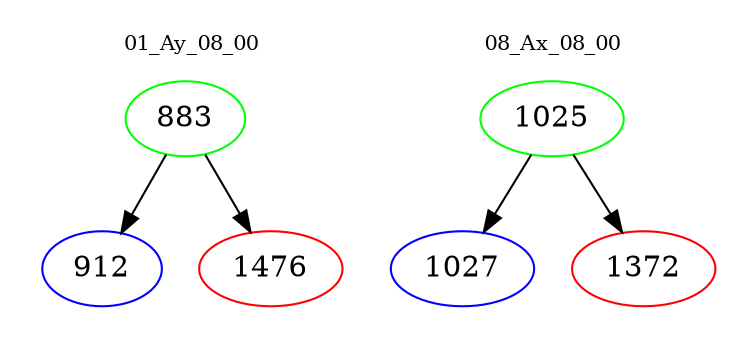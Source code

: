 digraph{
subgraph cluster_0 {
color = white
label = "01_Ay_08_00";
fontsize=10;
T0_883 [label="883", color="green"]
T0_883 -> T0_912 [color="black"]
T0_912 [label="912", color="blue"]
T0_883 -> T0_1476 [color="black"]
T0_1476 [label="1476", color="red"]
}
subgraph cluster_1 {
color = white
label = "08_Ax_08_00";
fontsize=10;
T1_1025 [label="1025", color="green"]
T1_1025 -> T1_1027 [color="black"]
T1_1027 [label="1027", color="blue"]
T1_1025 -> T1_1372 [color="black"]
T1_1372 [label="1372", color="red"]
}
}
